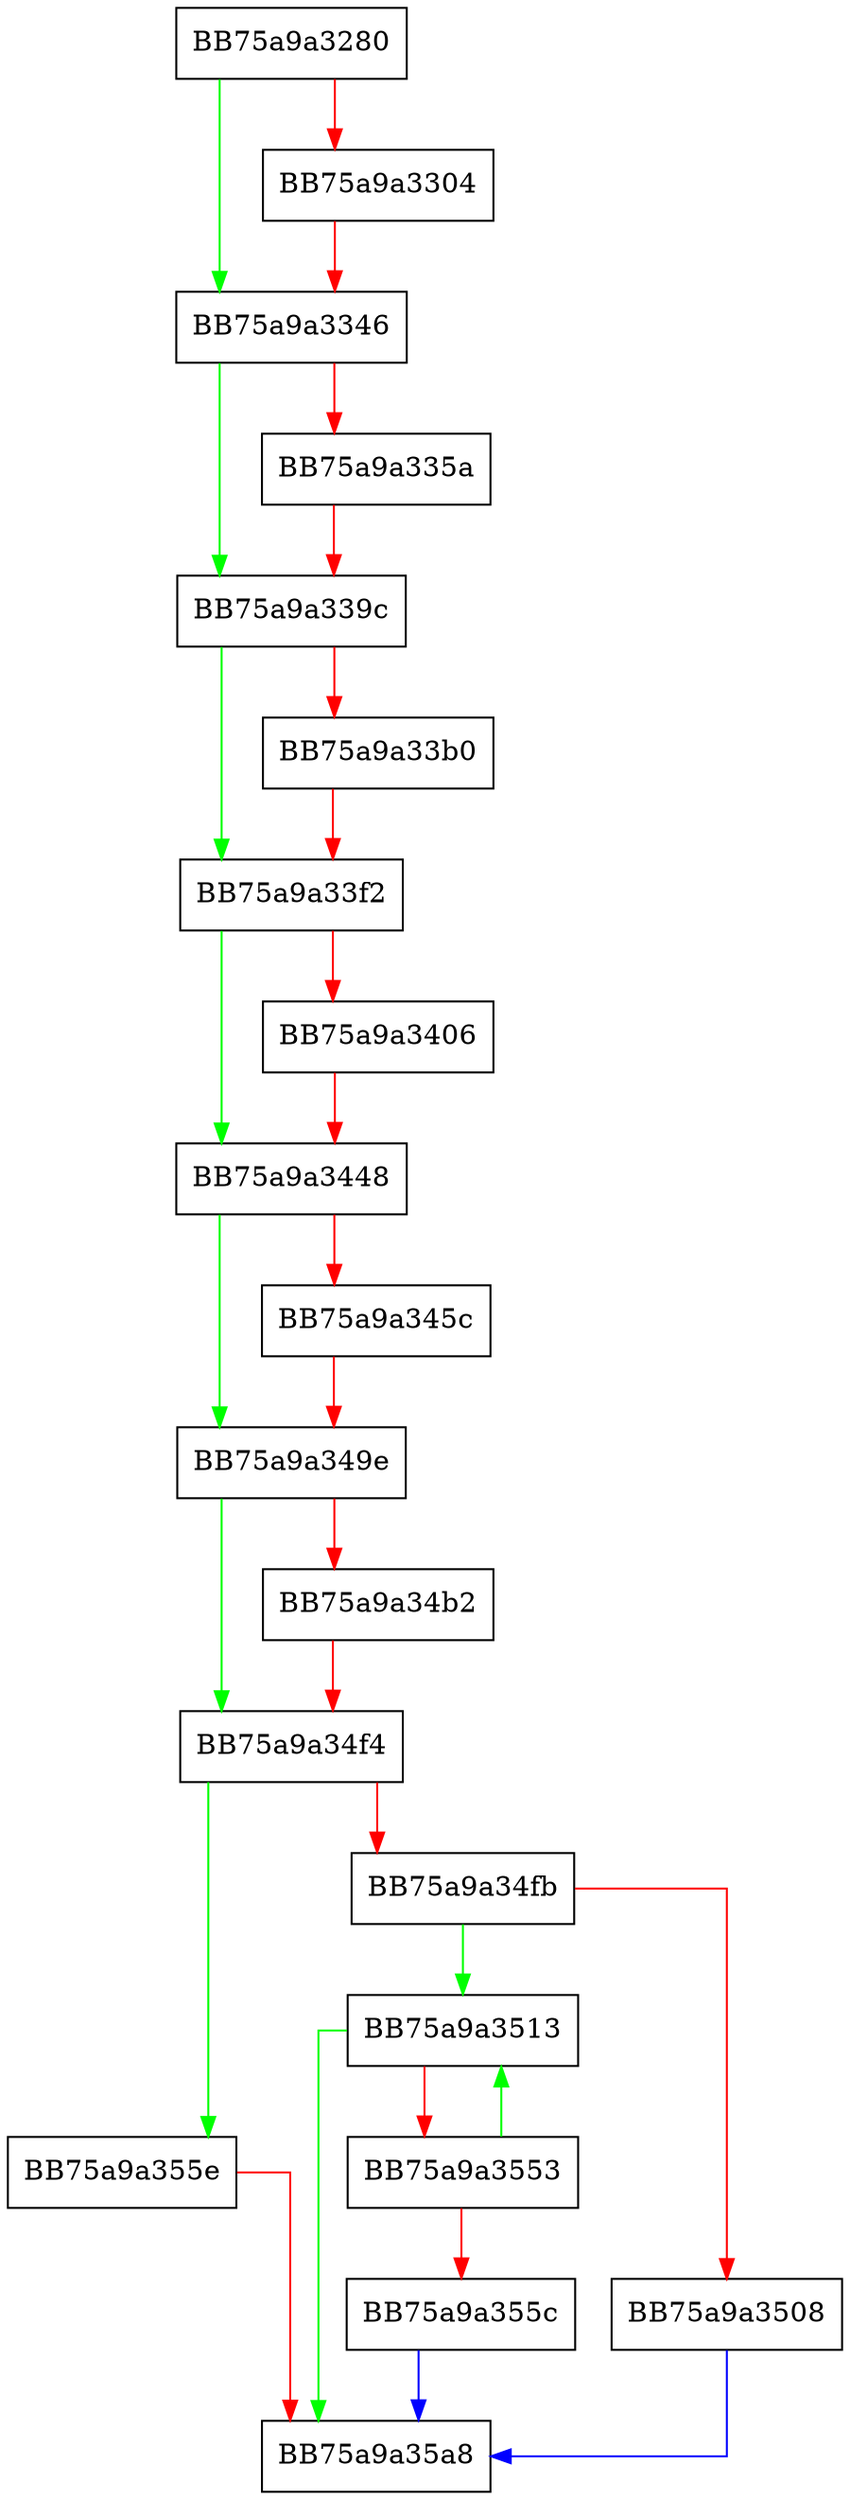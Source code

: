 digraph init {
  node [shape="box"];
  graph [splines=ortho];
  BB75a9a3280 -> BB75a9a3346 [color="green"];
  BB75a9a3280 -> BB75a9a3304 [color="red"];
  BB75a9a3304 -> BB75a9a3346 [color="red"];
  BB75a9a3346 -> BB75a9a339c [color="green"];
  BB75a9a3346 -> BB75a9a335a [color="red"];
  BB75a9a335a -> BB75a9a339c [color="red"];
  BB75a9a339c -> BB75a9a33f2 [color="green"];
  BB75a9a339c -> BB75a9a33b0 [color="red"];
  BB75a9a33b0 -> BB75a9a33f2 [color="red"];
  BB75a9a33f2 -> BB75a9a3448 [color="green"];
  BB75a9a33f2 -> BB75a9a3406 [color="red"];
  BB75a9a3406 -> BB75a9a3448 [color="red"];
  BB75a9a3448 -> BB75a9a349e [color="green"];
  BB75a9a3448 -> BB75a9a345c [color="red"];
  BB75a9a345c -> BB75a9a349e [color="red"];
  BB75a9a349e -> BB75a9a34f4 [color="green"];
  BB75a9a349e -> BB75a9a34b2 [color="red"];
  BB75a9a34b2 -> BB75a9a34f4 [color="red"];
  BB75a9a34f4 -> BB75a9a355e [color="green"];
  BB75a9a34f4 -> BB75a9a34fb [color="red"];
  BB75a9a34fb -> BB75a9a3513 [color="green"];
  BB75a9a34fb -> BB75a9a3508 [color="red"];
  BB75a9a3508 -> BB75a9a35a8 [color="blue"];
  BB75a9a3513 -> BB75a9a35a8 [color="green"];
  BB75a9a3513 -> BB75a9a3553 [color="red"];
  BB75a9a3553 -> BB75a9a3513 [color="green"];
  BB75a9a3553 -> BB75a9a355c [color="red"];
  BB75a9a355c -> BB75a9a35a8 [color="blue"];
  BB75a9a355e -> BB75a9a35a8 [color="red"];
}